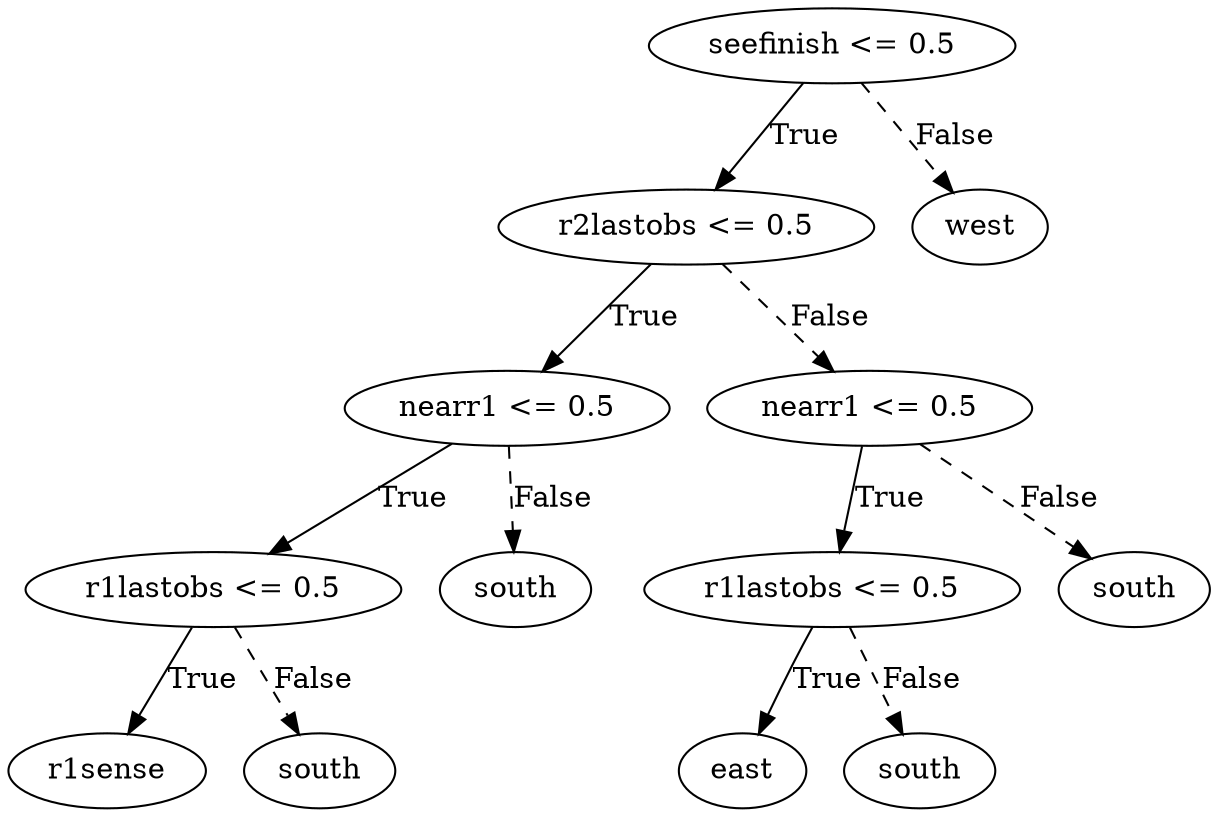 digraph {
0 [label="seefinish <= 0.5"];
1 [label="r2lastobs <= 0.5"];
2 [label="nearr1 <= 0.5"];
3 [label="r1lastobs <= 0.5"];
4 [label="r1sense"];
3 -> 4 [label="True"];
5 [label="south"];
3 -> 5 [style="dashed", label="False"];
2 -> 3 [label="True"];
6 [label="south"];
2 -> 6 [style="dashed", label="False"];
1 -> 2 [label="True"];
7 [label="nearr1 <= 0.5"];
8 [label="r1lastobs <= 0.5"];
9 [label="east"];
8 -> 9 [label="True"];
10 [label="south"];
8 -> 10 [style="dashed", label="False"];
7 -> 8 [label="True"];
11 [label="south"];
7 -> 11 [style="dashed", label="False"];
1 -> 7 [style="dashed", label="False"];
0 -> 1 [label="True"];
12 [label="west"];
0 -> 12 [style="dashed", label="False"];

}